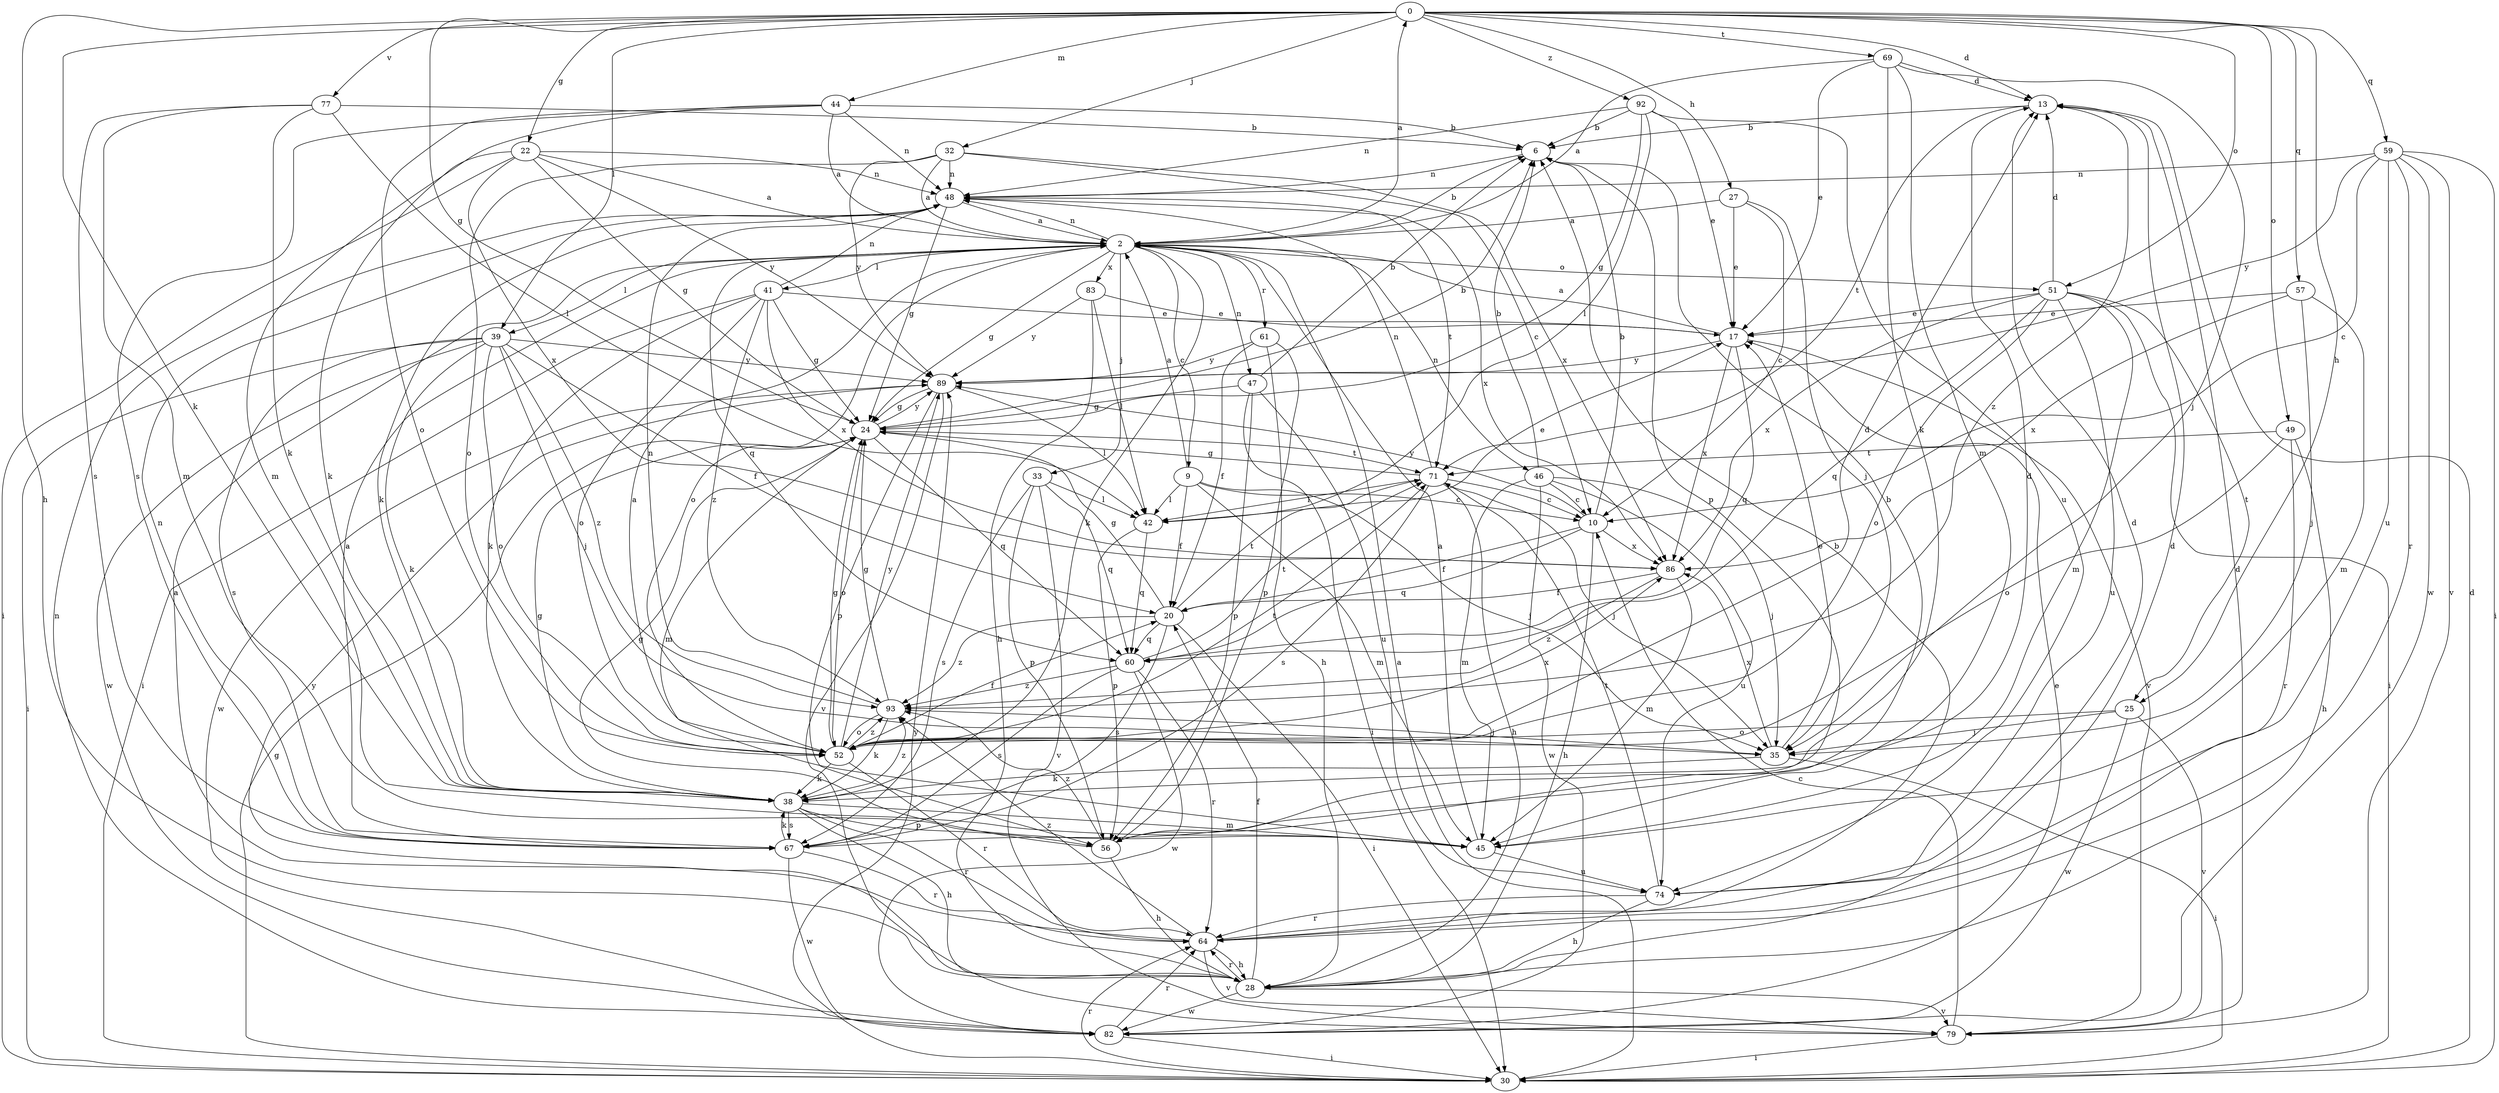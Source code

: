 strict digraph  {
0;
2;
6;
9;
10;
13;
17;
20;
22;
24;
25;
27;
28;
30;
32;
33;
35;
38;
39;
41;
42;
44;
45;
46;
47;
48;
49;
51;
52;
56;
57;
59;
60;
61;
64;
67;
69;
71;
74;
77;
79;
82;
83;
86;
89;
92;
93;
0 -> 13  [label=d];
0 -> 22  [label=g];
0 -> 24  [label=g];
0 -> 25  [label=h];
0 -> 27  [label=h];
0 -> 28  [label=h];
0 -> 32  [label=j];
0 -> 38  [label=k];
0 -> 39  [label=l];
0 -> 44  [label=m];
0 -> 49  [label=o];
0 -> 51  [label=o];
0 -> 57  [label=q];
0 -> 59  [label=q];
0 -> 69  [label=t];
0 -> 77  [label=v];
0 -> 92  [label=z];
2 -> 0  [label=a];
2 -> 6  [label=b];
2 -> 9  [label=c];
2 -> 24  [label=g];
2 -> 33  [label=j];
2 -> 38  [label=k];
2 -> 39  [label=l];
2 -> 41  [label=l];
2 -> 46  [label=n];
2 -> 47  [label=n];
2 -> 48  [label=n];
2 -> 51  [label=o];
2 -> 52  [label=o];
2 -> 60  [label=q];
2 -> 61  [label=r];
2 -> 83  [label=x];
6 -> 48  [label=n];
6 -> 56  [label=p];
9 -> 2  [label=a];
9 -> 10  [label=c];
9 -> 20  [label=f];
9 -> 35  [label=j];
9 -> 42  [label=l];
9 -> 45  [label=m];
10 -> 6  [label=b];
10 -> 20  [label=f];
10 -> 28  [label=h];
10 -> 60  [label=q];
10 -> 86  [label=x];
10 -> 89  [label=y];
13 -> 6  [label=b];
13 -> 71  [label=t];
13 -> 93  [label=z];
17 -> 2  [label=a];
17 -> 60  [label=q];
17 -> 79  [label=v];
17 -> 86  [label=x];
17 -> 89  [label=y];
20 -> 24  [label=g];
20 -> 30  [label=i];
20 -> 60  [label=q];
20 -> 67  [label=s];
20 -> 71  [label=t];
20 -> 93  [label=z];
22 -> 2  [label=a];
22 -> 24  [label=g];
22 -> 30  [label=i];
22 -> 38  [label=k];
22 -> 48  [label=n];
22 -> 86  [label=x];
22 -> 89  [label=y];
24 -> 6  [label=b];
24 -> 45  [label=m];
24 -> 52  [label=o];
24 -> 60  [label=q];
24 -> 71  [label=t];
24 -> 89  [label=y];
25 -> 35  [label=j];
25 -> 52  [label=o];
25 -> 79  [label=v];
25 -> 82  [label=w];
27 -> 2  [label=a];
27 -> 10  [label=c];
27 -> 17  [label=e];
27 -> 35  [label=j];
28 -> 13  [label=d];
28 -> 20  [label=f];
28 -> 64  [label=r];
28 -> 79  [label=v];
28 -> 82  [label=w];
28 -> 89  [label=y];
30 -> 2  [label=a];
30 -> 13  [label=d];
30 -> 24  [label=g];
30 -> 64  [label=r];
30 -> 89  [label=y];
32 -> 2  [label=a];
32 -> 10  [label=c];
32 -> 48  [label=n];
32 -> 52  [label=o];
32 -> 86  [label=x];
32 -> 89  [label=y];
33 -> 42  [label=l];
33 -> 56  [label=p];
33 -> 60  [label=q];
33 -> 67  [label=s];
33 -> 79  [label=v];
35 -> 17  [label=e];
35 -> 30  [label=i];
35 -> 38  [label=k];
35 -> 86  [label=x];
38 -> 24  [label=g];
38 -> 28  [label=h];
38 -> 45  [label=m];
38 -> 56  [label=p];
38 -> 64  [label=r];
38 -> 67  [label=s];
38 -> 93  [label=z];
39 -> 20  [label=f];
39 -> 30  [label=i];
39 -> 35  [label=j];
39 -> 38  [label=k];
39 -> 52  [label=o];
39 -> 67  [label=s];
39 -> 82  [label=w];
39 -> 89  [label=y];
39 -> 93  [label=z];
41 -> 17  [label=e];
41 -> 24  [label=g];
41 -> 30  [label=i];
41 -> 38  [label=k];
41 -> 48  [label=n];
41 -> 52  [label=o];
41 -> 86  [label=x];
41 -> 93  [label=z];
42 -> 17  [label=e];
42 -> 56  [label=p];
42 -> 60  [label=q];
44 -> 2  [label=a];
44 -> 6  [label=b];
44 -> 45  [label=m];
44 -> 48  [label=n];
44 -> 52  [label=o];
44 -> 67  [label=s];
45 -> 2  [label=a];
45 -> 74  [label=u];
46 -> 6  [label=b];
46 -> 10  [label=c];
46 -> 35  [label=j];
46 -> 45  [label=m];
46 -> 74  [label=u];
46 -> 82  [label=w];
47 -> 6  [label=b];
47 -> 24  [label=g];
47 -> 30  [label=i];
47 -> 56  [label=p];
47 -> 74  [label=u];
48 -> 2  [label=a];
48 -> 24  [label=g];
48 -> 38  [label=k];
48 -> 71  [label=t];
48 -> 86  [label=x];
49 -> 28  [label=h];
49 -> 52  [label=o];
49 -> 64  [label=r];
49 -> 71  [label=t];
51 -> 13  [label=d];
51 -> 17  [label=e];
51 -> 30  [label=i];
51 -> 45  [label=m];
51 -> 52  [label=o];
51 -> 60  [label=q];
51 -> 74  [label=u];
51 -> 86  [label=x];
51 -> 25  [label=t];
52 -> 2  [label=a];
52 -> 13  [label=d];
52 -> 20  [label=f];
52 -> 24  [label=g];
52 -> 38  [label=k];
52 -> 64  [label=r];
52 -> 71  [label=t];
52 -> 86  [label=x];
52 -> 89  [label=y];
52 -> 93  [label=z];
56 -> 6  [label=b];
56 -> 24  [label=g];
56 -> 28  [label=h];
56 -> 93  [label=z];
57 -> 17  [label=e];
57 -> 35  [label=j];
57 -> 45  [label=m];
57 -> 86  [label=x];
59 -> 10  [label=c];
59 -> 30  [label=i];
59 -> 48  [label=n];
59 -> 64  [label=r];
59 -> 74  [label=u];
59 -> 79  [label=v];
59 -> 82  [label=w];
59 -> 89  [label=y];
60 -> 64  [label=r];
60 -> 67  [label=s];
60 -> 71  [label=t];
60 -> 82  [label=w];
60 -> 93  [label=z];
61 -> 20  [label=f];
61 -> 28  [label=h];
61 -> 56  [label=p];
61 -> 89  [label=y];
64 -> 2  [label=a];
64 -> 6  [label=b];
64 -> 13  [label=d];
64 -> 28  [label=h];
64 -> 79  [label=v];
64 -> 93  [label=z];
67 -> 2  [label=a];
67 -> 13  [label=d];
67 -> 38  [label=k];
67 -> 48  [label=n];
67 -> 64  [label=r];
67 -> 82  [label=w];
69 -> 2  [label=a];
69 -> 13  [label=d];
69 -> 17  [label=e];
69 -> 35  [label=j];
69 -> 38  [label=k];
69 -> 45  [label=m];
71 -> 10  [label=c];
71 -> 24  [label=g];
71 -> 28  [label=h];
71 -> 35  [label=j];
71 -> 42  [label=l];
71 -> 48  [label=n];
71 -> 67  [label=s];
74 -> 28  [label=h];
74 -> 64  [label=r];
74 -> 71  [label=t];
77 -> 6  [label=b];
77 -> 38  [label=k];
77 -> 42  [label=l];
77 -> 45  [label=m];
77 -> 67  [label=s];
79 -> 10  [label=c];
79 -> 13  [label=d];
79 -> 30  [label=i];
82 -> 17  [label=e];
82 -> 30  [label=i];
82 -> 48  [label=n];
82 -> 64  [label=r];
83 -> 17  [label=e];
83 -> 28  [label=h];
83 -> 42  [label=l];
83 -> 89  [label=y];
86 -> 20  [label=f];
86 -> 45  [label=m];
86 -> 93  [label=z];
89 -> 24  [label=g];
89 -> 42  [label=l];
89 -> 56  [label=p];
89 -> 79  [label=v];
89 -> 82  [label=w];
92 -> 6  [label=b];
92 -> 17  [label=e];
92 -> 24  [label=g];
92 -> 42  [label=l];
92 -> 48  [label=n];
92 -> 74  [label=u];
93 -> 24  [label=g];
93 -> 35  [label=j];
93 -> 38  [label=k];
93 -> 48  [label=n];
93 -> 52  [label=o];
}
